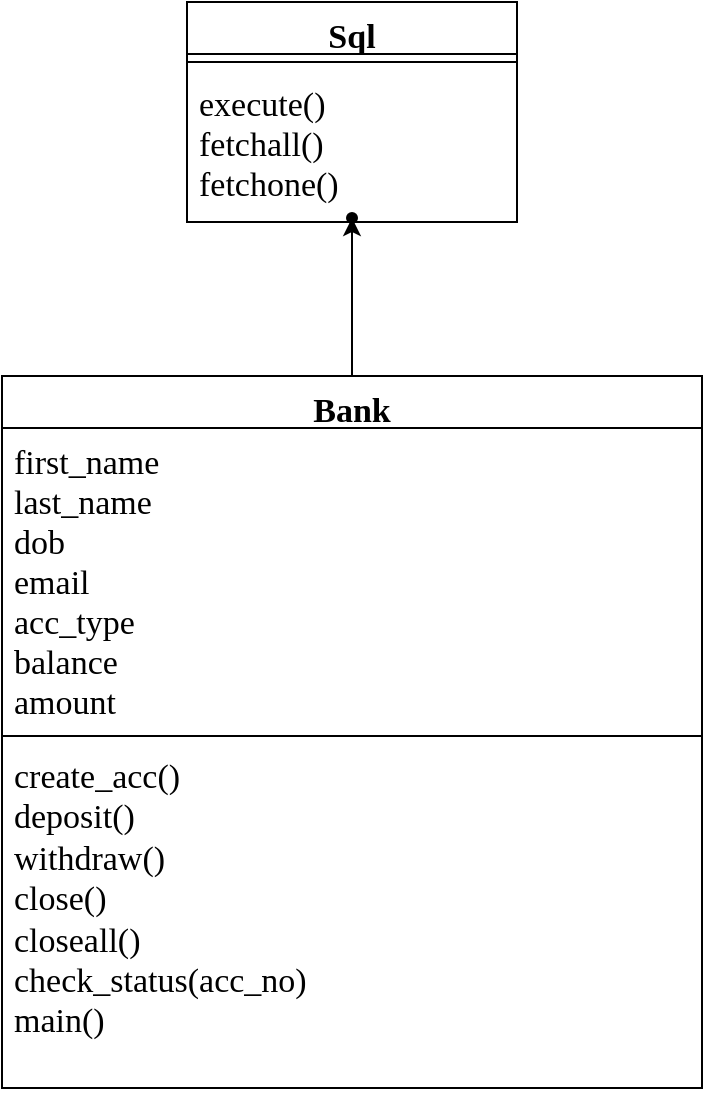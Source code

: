<mxfile version="19.0.3"><diagram id="D3eb_nm_zYdbwaGYFTHY" name="Page-1"><mxGraphModel dx="946" dy="645" grid="1" gridSize="11" guides="1" tooltips="1" connect="1" arrows="1" fold="1" page="1" pageScale="1" pageWidth="827" pageHeight="1169" math="0" shadow="0"><root><mxCell id="0"/><mxCell id="1" parent="0"/><mxCell id="Q-wiLS2TJyJ1mfBbhxsr-11" value="" style="edgeStyle=orthogonalEdgeStyle;rounded=0;orthogonalLoop=1;jettySize=auto;html=1;fontFamily=Times New Roman;fontSize=17;" edge="1" parent="1" source="Q-wiLS2TJyJ1mfBbhxsr-1" target="Q-wiLS2TJyJ1mfBbhxsr-10"><mxGeometry relative="1" as="geometry"/></mxCell><mxCell id="Q-wiLS2TJyJ1mfBbhxsr-1" value="Bank" style="swimlane;fontStyle=1;align=center;verticalAlign=top;childLayout=stackLayout;horizontal=1;startSize=26;horizontalStack=0;resizeParent=1;resizeParentMax=0;resizeLast=0;collapsible=1;marginBottom=0;fontSize=17;fontFamily=Times New Roman;" vertex="1" parent="1"><mxGeometry x="264" y="319" width="350" height="356" as="geometry"><mxRectangle x="330" y="290" width="100" height="26" as="alternateBounds"/></mxGeometry></mxCell><mxCell id="Q-wiLS2TJyJ1mfBbhxsr-2" value="first_name&#10;last_name&#10;dob&#10;email&#10;acc_type&#10;balance&#10;amount&#10;&#10;" style="text;strokeColor=none;fillColor=none;align=left;verticalAlign=top;spacingLeft=4;spacingRight=4;overflow=hidden;rotatable=0;points=[[0,0.5],[1,0.5]];portConstraint=eastwest;fontFamily=Times New Roman;fontSize=17;" vertex="1" parent="Q-wiLS2TJyJ1mfBbhxsr-1"><mxGeometry y="26" width="350" height="150" as="geometry"/></mxCell><mxCell id="Q-wiLS2TJyJ1mfBbhxsr-3" value="" style="line;strokeWidth=1;fillColor=none;align=left;verticalAlign=middle;spacingTop=-1;spacingLeft=3;spacingRight=3;rotatable=0;labelPosition=right;points=[];portConstraint=eastwest;" vertex="1" parent="Q-wiLS2TJyJ1mfBbhxsr-1"><mxGeometry y="176" width="350" height="8" as="geometry"/></mxCell><mxCell id="Q-wiLS2TJyJ1mfBbhxsr-4" value="create_acc()&#10;deposit()&#10;withdraw()&#10;close()&#10;closeall()&#10;check_status(acc_no)&#10;main()" style="text;strokeColor=none;fillColor=none;align=left;verticalAlign=top;spacingLeft=4;spacingRight=4;overflow=hidden;rotatable=0;points=[[0,0.5],[1,0.5]];portConstraint=eastwest;fontStyle=0;fontFamily=Times New Roman;fontSize=17;whiteSpace=wrap;horizontal=1;" vertex="1" parent="Q-wiLS2TJyJ1mfBbhxsr-1"><mxGeometry y="184" width="350" height="172" as="geometry"/></mxCell><mxCell id="Q-wiLS2TJyJ1mfBbhxsr-10" value="" style="shape=waypoint;sketch=0;size=6;pointerEvents=1;points=[];fillColor=default;resizable=0;rotatable=0;perimeter=centerPerimeter;snapToPoint=1;fontSize=16;fontFamily=Times New Roman;verticalAlign=top;fontStyle=1;startSize=26;" vertex="1" parent="1"><mxGeometry x="419" y="220" width="40" height="40" as="geometry"/></mxCell><mxCell id="Q-wiLS2TJyJ1mfBbhxsr-12" value="Sql" style="swimlane;fontStyle=1;align=center;verticalAlign=top;childLayout=stackLayout;horizontal=1;startSize=26;horizontalStack=0;resizeParent=1;resizeParentMax=0;resizeLast=0;collapsible=1;marginBottom=0;fontFamily=Times New Roman;fontSize=17;html=0;" vertex="1" parent="1"><mxGeometry x="356.5" y="132" width="165" height="110" as="geometry"/></mxCell><mxCell id="Q-wiLS2TJyJ1mfBbhxsr-14" value="" style="line;strokeWidth=1;fillColor=none;align=left;verticalAlign=middle;spacingTop=-1;spacingLeft=3;spacingRight=3;rotatable=0;labelPosition=right;points=[];portConstraint=eastwest;fontFamily=Times New Roman;fontSize=17;html=0;" vertex="1" parent="Q-wiLS2TJyJ1mfBbhxsr-12"><mxGeometry y="26" width="165" height="8" as="geometry"/></mxCell><mxCell id="Q-wiLS2TJyJ1mfBbhxsr-15" value="execute()&#10;fetchall()&#10;fetchone()" style="text;strokeColor=none;fillColor=none;align=left;verticalAlign=top;spacingLeft=4;spacingRight=4;overflow=hidden;rotatable=0;points=[[0,0.5],[1,0.5]];portConstraint=eastwest;fontFamily=Times New Roman;fontSize=17;html=0;" vertex="1" parent="Q-wiLS2TJyJ1mfBbhxsr-12"><mxGeometry y="34" width="165" height="76" as="geometry"/></mxCell></root></mxGraphModel></diagram></mxfile>
